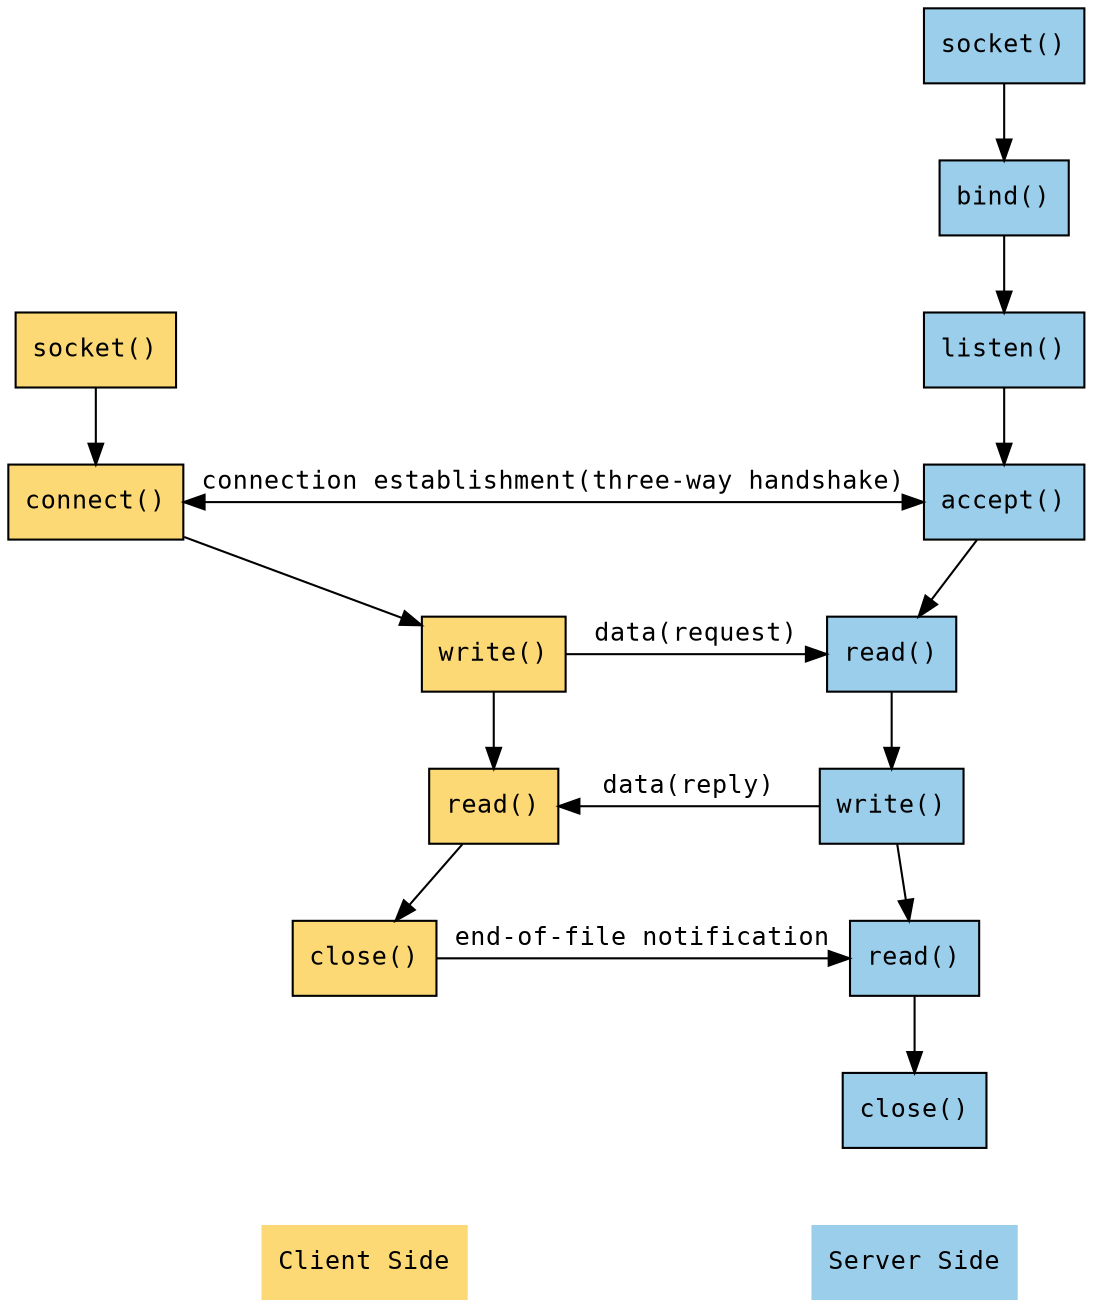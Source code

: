 digraph s {
    splines=line;
    edge[fontname="Consolas,Monaca",fontsize="12"];
    subgraph cluster_c {
    node[shape="box",fontname="Consolas,Monaca", fontsize="12", style=filled, fillcolor="#FCD975"];

    node_c_1[style="invis", label="()"];
    node_c_2[style="invis", label="()"];
    node_c_8[style="invis", label="()"];

    node_c_3[label="socket()"];
    node_c_4[label="connect()"];
    node_c_5[label="write()"];
    node_c_6[label="read()"];
    node_c_7[label="close()"];
    node_c_9[shape="none" label="Client Side"];

    node_c_1->node_c_2->node_c_3[style="invis"];
    node_c_3->node_c_4->node_c_5->node_c_6->node_c_7;
    node_c_7->node_c_8->node_c_9[style="invis"];
    }

    subgraph cluster_s {
    label="server side";
    node[shape="box",fontname="Consolas,Monaca", fontsize="12", style=filled, fillcolor="#9ACEEB"];
    node_s_1[label="socket()"];
    node_s_2[label="bind()"];
    node_s_3[label="listen()"];
    node_s_4[label="accept()"];
    node_s_5[label="read()"];
    node_s_6[label="write()"];
    node_s_7[label="read()"];
    node_s_8[label="close()"];
    node_s_9[shape="none" label="Server Side"];

    node_s_1->node_s_2->node_s_3->node_s_4->node_s_5->node_s_6->node_s_7->node_s_8;
    node_s_8->node_s_9[style="invis"];

}

node_c_4 -> node_s_4[dir="both", label="connection establishment(three-way handshake)", constraient=false];
node_c_5 -> node_s_5[label="data(request)", constraient=false];
node_c_6 -> node_s_6[dir="back", label="data(reply)", constraient=false];
node_c_7 -> node_s_7[label="end-of-file notification", constraient=false];

{rank=same node_c_1 node_s_1}
{rank=same node_c_2 node_s_2}
{rank=same node_c_3 node_s_3}
{rank=same node_c_4 node_s_4}
{rank=same node_c_5 node_s_5}
{rank=same node_c_6 node_s_6}
{rank=same node_c_7 node_s_7}
{rank=same node_c_8 node_s_8}
{rank=same node_c_9 node_s_9}
}